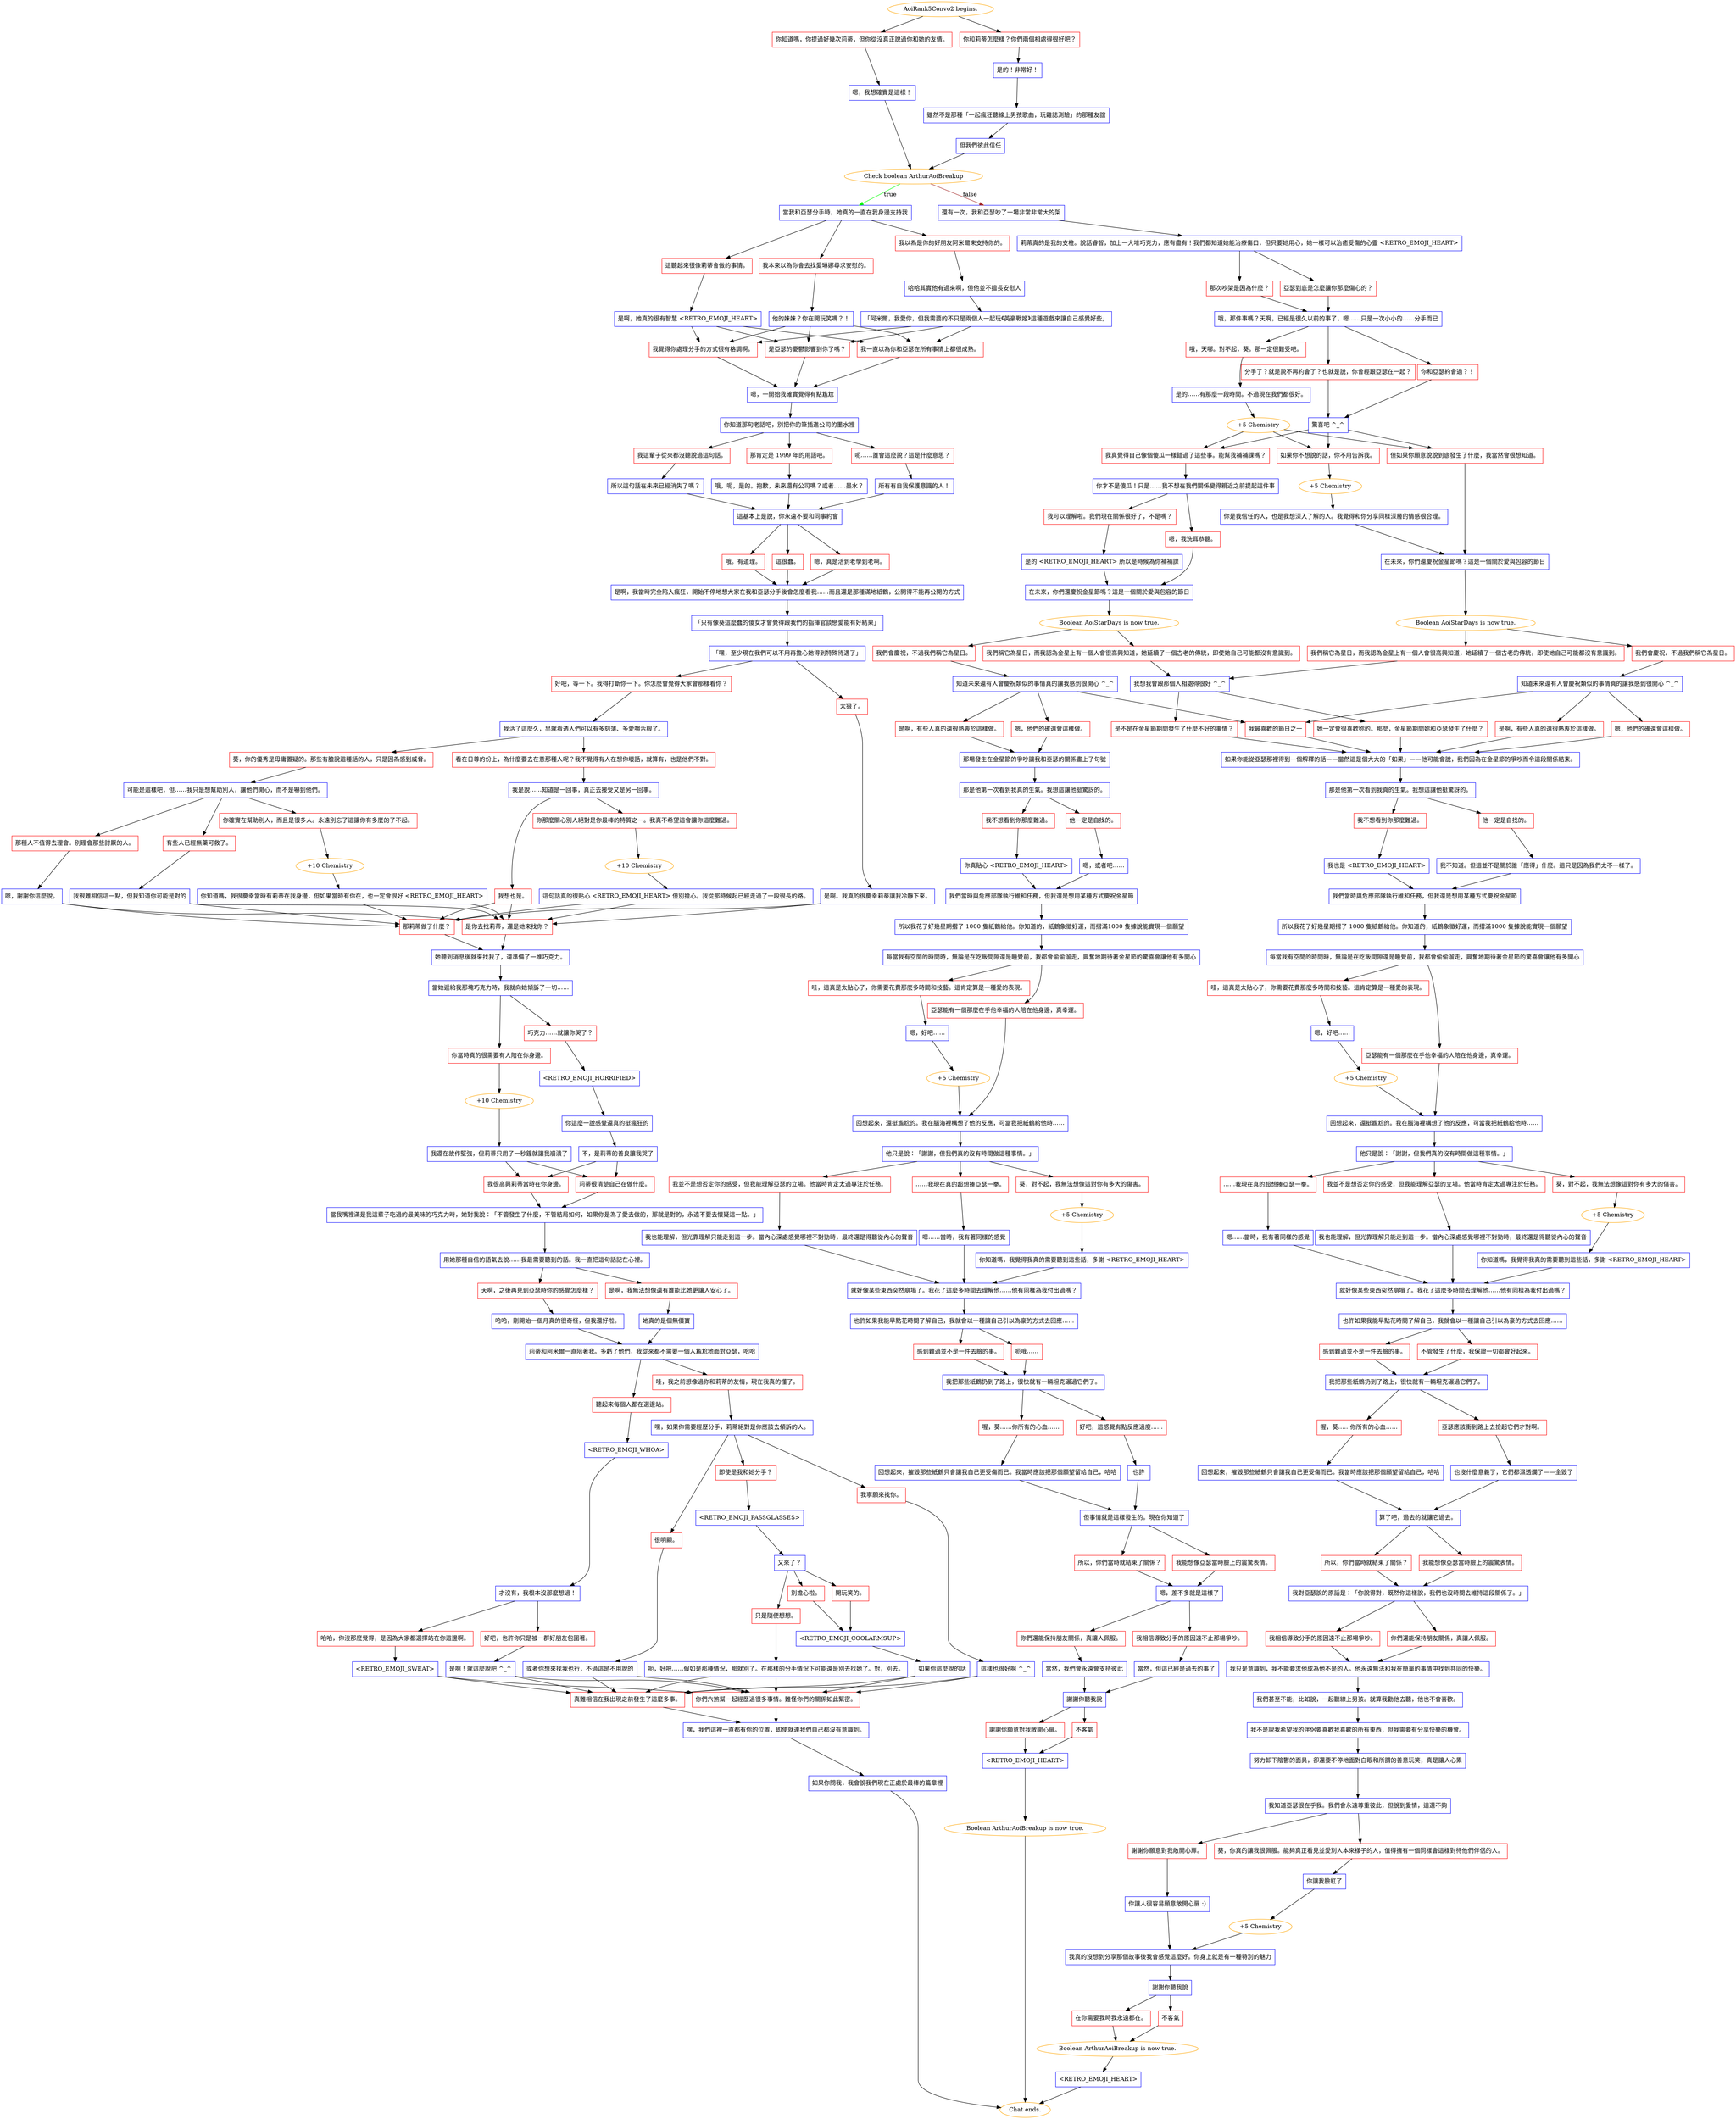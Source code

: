 digraph {
	"AoiRank5Convo2 begins." [color=orange];
		"AoiRank5Convo2 begins." -> j1967753969;
		"AoiRank5Convo2 begins." -> j2873316643;
	j1967753969 [label="你知道嗎，你提過好幾次莉蒂，但你從沒真正說過你和她的友情。",shape=box,color=red];
		j1967753969 -> j940574572;
	j2873316643 [label="你和莉蒂怎麼樣？你們兩個相處得很好吧？",shape=box,color=red];
		j2873316643 -> j3040918585;
	j940574572 [label="嗯，我想確實是這樣！",shape=box,color=blue];
		j940574572 -> j3878575433;
	j3040918585 [label="是的！非常好！",shape=box,color=blue];
		j3040918585 -> j3768206506;
	j3878575433 [label="Check boolean ArthurAoiBreakup",color=orange];
		j3878575433 -> j597158683 [label=true,color=green];
		j3878575433 -> j3804592604 [label=false,color=brown];
	j3768206506 [label="雖然不是那種「一起瘋狂聽線上男孩歌曲，玩雜誌測驗」的那種友誼",shape=box,color=blue];
		j3768206506 -> j1031118201;
	j597158683 [label="當我和亞瑟分手時，她真的一直在我身邊支持我",shape=box,color=blue];
		j597158683 -> j68075782;
		j597158683 -> j1802719223;
		j597158683 -> j1610764153;
	j3804592604 [label="還有一次，我和亞瑟吵了一場非常非常大的架",shape=box,color=blue];
		j3804592604 -> j1577679270;
	j1031118201 [label="但我們彼此信任",shape=box,color=blue];
		j1031118201 -> j3878575433;
	j68075782 [label="我本來以為你會去找愛琳娜尋求安慰的。",shape=box,color=red];
		j68075782 -> j1880405346;
	j1802719223 [label="我以為是你的好朋友阿米爾來支持你的。",shape=box,color=red];
		j1802719223 -> j2134868538;
	j1610764153 [label="這聽起來很像莉蒂會做的事情。",shape=box,color=red];
		j1610764153 -> j2066983571;
	j1577679270 [label="莉蒂真的是我的支柱。說話睿智，加上一大堆巧克力，應有盡有！我們都知道她能治療傷口，但只要她用心，她一樣可以治癒受傷的心靈 <RETRO_EMOJI_HEART>",shape=box,color=blue];
		j1577679270 -> j1561013150;
		j1577679270 -> j363716472;
	j1880405346 [label="他的妹妹？你在開玩笑嗎？！",shape=box,color=blue];
		j1880405346 -> j2939113824;
		j1880405346 -> j3957595892;
		j1880405346 -> j2746584403;
	j2134868538 [label="哈哈其實他有過來啊，但他並不擅長安慰人",shape=box,color=blue];
		j2134868538 -> j1624539033;
	j2066983571 [label="是啊，她真的很有智慧 <RETRO_EMOJI_HEART>",shape=box,color=blue];
		j2066983571 -> j2939113824;
		j2066983571 -> j3957595892;
		j2066983571 -> j2746584403;
	j1561013150 [label="那次吵架是因為什麼？",shape=box,color=red];
		j1561013150 -> j3607411926;
	j363716472 [label="亞瑟到底是怎麼讓你那麼傷心的？",shape=box,color=red];
		j363716472 -> j3607411926;
	j2939113824 [label="是亞瑟的憂鬱影響到你了嗎？",shape=box,color=red];
		j2939113824 -> j1871244037;
	j3957595892 [label="我覺得你處理分手的方式很有格調啊。",shape=box,color=red];
		j3957595892 -> j1871244037;
	j2746584403 [label="我一直以為你和亞瑟在所有事情上都很成熟。",shape=box,color=red];
		j2746584403 -> j1871244037;
	j1624539033 [label="「阿米爾，我愛你，但我需要的不只是兩個人一起玩《英豪戰姬》這種遊戲來讓自己感覺好些」",shape=box,color=blue];
		j1624539033 -> j2939113824;
		j1624539033 -> j3957595892;
		j1624539033 -> j2746584403;
	j3607411926 [label="哦，那件事嗎？天啊，已經是很久以前的事了，嗯……只是一次小小的……分手而已",shape=box,color=blue];
		j3607411926 -> j3153394262;
		j3607411926 -> j1239029902;
		j3607411926 -> j2128655985;
	j1871244037 [label="嗯，一開始我確實覺得有點尷尬",shape=box,color=blue];
		j1871244037 -> j1364587196;
	j3153394262 [label="你和亞瑟約會過？！",shape=box,color=red];
		j3153394262 -> j3673949795;
	j1239029902 [label="分手了？就是說不再約會了？也就是說，你曾經跟亞瑟在一起？",shape=box,color=red];
		j1239029902 -> j3673949795;
	j2128655985 [label="哦，天哪。對不起，葵。那一定很難受吧。",shape=box,color=red];
		j2128655985 -> j823579623;
	j1364587196 [label="你知道那句老話吧，別把你的筆插進公司的墨水裡",shape=box,color=blue];
		j1364587196 -> j2863987772;
		j1364587196 -> j1665622850;
		j1364587196 -> j1711953622;
	j3673949795 [label="驚喜吧 ^_^",shape=box,color=blue];
		j3673949795 -> j1351922297;
		j3673949795 -> j1310191299;
		j3673949795 -> j3452715859;
	j823579623 [label="是的……有那麼一段時間。不過現在我們都很好。",shape=box,color=blue];
		j823579623 -> j4253216978;
	j2863987772 [label="我這輩子從來都沒聽說過這句話。",shape=box,color=red];
		j2863987772 -> j213861738;
	j1665622850 [label="那肯定是 1999 年的用語吧。",shape=box,color=red];
		j1665622850 -> j1276293369;
	j1711953622 [label="呃……誰會這麼說？這是什麼意思？",shape=box,color=red];
		j1711953622 -> j1699519032;
	j1351922297 [label="如果你不想說的話，你不用告訴我。",shape=box,color=red];
		j1351922297 -> j69777635;
	j1310191299 [label="但如果你願意說說到底發生了什麼，我當然會很想知道。",shape=box,color=red];
		j1310191299 -> j928276855;
	j3452715859 [label="我真覺得自己像個傻瓜一樣錯過了這些事。能幫我補補課嗎？",shape=box,color=red];
		j3452715859 -> j512512132;
	j4253216978 [label="+5 Chemistry",color=orange];
		j4253216978 -> j1351922297;
		j4253216978 -> j1310191299;
		j4253216978 -> j3452715859;
	j213861738 [label="所以這句話在未來已經消失了嗎？",shape=box,color=blue];
		j213861738 -> j2274535209;
	j1276293369 [label="哦，呃，是的。抱歉，未來還有公司嗎？或者……墨水？",shape=box,color=blue];
		j1276293369 -> j2274535209;
	j1699519032 [label="所有有自我保護意識的人！",shape=box,color=blue];
		j1699519032 -> j2274535209;
	j69777635 [label="+5 Chemistry",color=orange];
		j69777635 -> j971761462;
	j928276855 [label="在未來，你們還慶祝金星節嗎？這是一個關於愛與包容的節日",shape=box,color=blue];
		j928276855 -> j4226856760;
	j512512132 [label="你才不是傻瓜！只是……我不想在我們關係變得親近之前提起這件事",shape=box,color=blue];
		j512512132 -> j1986167935;
		j512512132 -> j1726138152;
	j2274535209 [label="這基本上是說，你永遠不要和同事約會",shape=box,color=blue];
		j2274535209 -> j1217906614;
		j2274535209 -> j773645334;
		j2274535209 -> j1942009278;
	j971761462 [label="你是我信任的人，也是我想深入了解的人。我覺得和你分享同樣深層的情感很合理。",shape=box,color=blue];
		j971761462 -> j928276855;
	j4226856760 [label="Boolean AoiStarDays is now true.",color=orange];
		j4226856760 -> j2476862527;
		j4226856760 -> j3787830631;
	j1986167935 [label="嗯，我洗耳恭聽。",shape=box,color=red];
		j1986167935 -> j986802337;
	j1726138152 [label="我可以理解啦。我們現在關係很好了，不是嗎？",shape=box,color=red];
		j1726138152 -> j3550158511;
	j1217906614 [label="哦。有道理。",shape=box,color=red];
		j1217906614 -> j3905012136;
	j773645334 [label="這很蠢。",shape=box,color=red];
		j773645334 -> j3905012136;
	j1942009278 [label="嗯，真是活到老學到老啊。",shape=box,color=red];
		j1942009278 -> j3905012136;
	j2476862527 [label="我們會慶祝，不過我們稱它為星日。",shape=box,color=red];
		j2476862527 -> j611027565;
	j3787830631 [label="我們稱它為星日，而我認為金星上有一個人會很高興知道，她延續了一個古老的傳統，即使她自己可能都沒有意識到。",shape=box,color=red];
		j3787830631 -> j1802574343;
	j986802337 [label="在未來，你們還慶祝金星節嗎？這是一個關於愛與包容的節日",shape=box,color=blue];
		j986802337 -> j3431366332;
	j3550158511 [label="是的 <RETRO_EMOJI_HEART> 所以是時候為你補補課",shape=box,color=blue];
		j3550158511 -> j986802337;
	j3905012136 [label="是啊，我當時完全陷入瘋狂，開始不停地想大家在我和亞瑟分手後會怎麼看我……而且還是那種滿地紙鶴，公開得不能再公開的方式",shape=box,color=blue];
		j3905012136 -> j3497900734;
	j611027565 [label="知道未來還有人會慶祝類似的事情真的讓我感到很開心 ^_^",shape=box,color=blue];
		j611027565 -> j2926490054;
		j611027565 -> j2351367727;
		j611027565 -> j306168210;
	j1802574343 [label="我想我會跟那個人相處得很好 ^_^",shape=box,color=blue];
		j1802574343 -> j1571397515;
		j1802574343 -> j2308253478;
	j3431366332 [label="Boolean AoiStarDays is now true.",color=orange];
		j3431366332 -> j4002074353;
		j3431366332 -> j1120455574;
	j3497900734 [label="「只有像葵這麼蠢的傻女才會覺得跟我們的指揮官談戀愛能有好結果」",shape=box,color=blue];
		j3497900734 -> j2514118580;
	j2926490054 [label="嗯，他們的確還會這樣做。",shape=box,color=red];
		j2926490054 -> j2374903186;
	j2351367727 [label="是啊，有些人真的還很熱衷於這樣做。",shape=box,color=red];
		j2351367727 -> j2374903186;
	j306168210 [label="我最喜歡的節日之一",shape=box,color=red];
		j306168210 -> j2374903186;
	j1571397515 [label="她一定會很喜歡妳的。那麼，金星節期間妳和亞瑟發生了什麼？",shape=box,color=red];
		j1571397515 -> j2374903186;
	j2308253478 [label="是不是在金星節期間發生了什麼不好的事情？",shape=box,color=red];
		j2308253478 -> j2374903186;
	j4002074353 [label="我們稱它為星日，而我認為金星上有一個人會很高興知道，她延續了一個古老的傳統，即使她自己可能都沒有意識到。",shape=box,color=red];
		j4002074353 -> j1802574343;
	j1120455574 [label="我們會慶祝，不過我們稱它為星日。",shape=box,color=red];
		j1120455574 -> j1698839768;
	j2514118580 [label="「嘿，至少現在我們可以不用再擔心她得到特殊待遇了」",shape=box,color=blue];
		j2514118580 -> j1857532226;
		j2514118580 -> j2854313397;
	j2374903186 [label="如果你能從亞瑟那裡得到一個解釋的話——當然這是個大大的「如果」——他可能會說，我們因為在金星節的爭吵而令這段關係結束。",shape=box,color=blue];
		j2374903186 -> j2342060432;
	j1698839768 [label="知道未來還有人會慶祝類似的事情真的讓我感到很開心 ^_^",shape=box,color=blue];
		j1698839768 -> j306168210;
		j1698839768 -> j1983632016;
		j1698839768 -> j402243338;
	j1857532226 [label="好吧，等一下。我得打斷你一下。你怎麼會覺得大家會那樣看你？",shape=box,color=red];
		j1857532226 -> j2784546234;
	j2854313397 [label="太狠了。",shape=box,color=red];
		j2854313397 -> j2354125370;
	j2342060432 [label="那是他第一次看到我真的生氣。我想這讓他挺驚訝的。",shape=box,color=blue];
		j2342060432 -> j569801938;
		j2342060432 -> j4176699004;
	j1983632016 [label="是啊，有些人真的還很熱衷於這樣做。",shape=box,color=red];
		j1983632016 -> j1361616133;
	j402243338 [label="嗯，他們的確還會這樣做。",shape=box,color=red];
		j402243338 -> j1361616133;
	j2784546234 [label="我活了這麼久，早就看透人們可以有多刻薄、多愛嚼舌根了。",shape=box,color=blue];
		j2784546234 -> j108201839;
		j2784546234 -> j975391484;
	j2354125370 [label="是啊。我真的很慶幸莉蒂讓我冷靜下來。",shape=box,color=blue];
		j2354125370 -> j4058009390;
		j2354125370 -> j2429215056;
	j569801938 [label="我不想看到你那麼難過。",shape=box,color=red];
		j569801938 -> j751220504;
	j4176699004 [label="他一定是自找的。",shape=box,color=red];
		j4176699004 -> j1298437247;
	j1361616133 [label="那場發生在金星節的爭吵讓我和亞瑟的關係畫上了句號",shape=box,color=blue];
		j1361616133 -> j2451781360;
	j108201839 [label="看在日尊的份上，為什麼要去在意那種人呢？我不覺得有人在想你壞話，就算有，也是他們不對。",shape=box,color=red];
		j108201839 -> j3203932483;
	j975391484 [label="葵，你的優秀是毋庸置疑的。那些有膽說這種話的人，只是因為感到威脅。",shape=box,color=red];
		j975391484 -> j2414633160;
	j4058009390 [label="是你去找莉蒂，還是她來找你？",shape=box,color=red];
		j4058009390 -> j1390304156;
	j2429215056 [label="那莉蒂做了什麼？",shape=box,color=red];
		j2429215056 -> j1390304156;
	j751220504 [label="我也是 <RETRO_EMOJI_HEART>",shape=box,color=blue];
		j751220504 -> j1563769681;
	j1298437247 [label="我不知道。但這並不是關於誰「應得」什麼。這只是因為我們太不一樣了。",shape=box,color=blue];
		j1298437247 -> j1563769681;
	j2451781360 [label="那是他第一次看到我真的生氣。我想這讓他挺驚訝的。",shape=box,color=blue];
		j2451781360 -> j2734157435;
		j2451781360 -> j3234104454;
	j3203932483 [label="我是說……知道是一回事，真正去接受又是另一回事。",shape=box,color=blue];
		j3203932483 -> j3430486166;
		j3203932483 -> j2942961093;
	j2414633160 [label="可能是這樣吧，但……我只是想幫助別人，讓他們開心，而不是嚇到他們。",shape=box,color=blue];
		j2414633160 -> j2974700110;
		j2414633160 -> j2805053888;
		j2414633160 -> j2938091644;
	j1390304156 [label="她聽到消息後就來找我了，還準備了一堆巧克力。",shape=box,color=blue];
		j1390304156 -> j3182399423;
	j1563769681 [label="我們當時與危應部隊執行維和任務，但我還是想用某種方式慶祝金星節",shape=box,color=blue];
		j1563769681 -> j2590198104;
	j2734157435 [label="我不想看到你那麼難過。",shape=box,color=red];
		j2734157435 -> j648463953;
	j3234104454 [label="他一定是自找的。",shape=box,color=red];
		j3234104454 -> j1176381215;
	j3430486166 [label="你那麼關心別人絕對是你最棒的特質之一。我真不希望這會讓你這麼難過。",shape=box,color=red];
		j3430486166 -> j2306681054;
	j2942961093 [label="我想也是。",shape=box,color=red];
		j2942961093 -> j4058009390;
		j2942961093 -> j2429215056;
	j2974700110 [label="那種人不值得去理會。別理會那些討厭的人。",shape=box,color=red];
		j2974700110 -> j2281561273;
	j2805053888 [label="有些人已經無藥可救了。",shape=box,color=red];
		j2805053888 -> j904676329;
	j2938091644 [label="你確實在幫助別人，而且是很多人。永遠別忘了這讓你有多麼的了不起。",shape=box,color=red];
		j2938091644 -> j444811026;
	j3182399423 [label="當她遞給我那塊巧克力時，我就向她傾訴了一切……",shape=box,color=blue];
		j3182399423 -> j4032200396;
		j3182399423 -> j1736716675;
	j2590198104 [label="所以我花了好幾星期摺了 1000 隻紙鶴給他。你知道的，紙鶴象徵好運，而摺滿1000 隻據說能實現一個願望",shape=box,color=blue];
		j2590198104 -> j3083779489;
	j648463953 [label="你真貼心 <RETRO_EMOJI_HEART>",shape=box,color=blue];
		j648463953 -> j2640326485;
	j1176381215 [label="嗯，或者吧……",shape=box,color=blue];
		j1176381215 -> j2640326485;
	j2306681054 [label="+10 Chemistry",color=orange];
		j2306681054 -> j1001056848;
	j2281561273 [label="嗯，謝謝你這麼說。",shape=box,color=blue];
		j2281561273 -> j4058009390;
		j2281561273 -> j2429215056;
	j904676329 [label="我很難相信這一點，但我知道你可能是對的",shape=box,color=blue];
		j904676329 -> j4058009390;
		j904676329 -> j2429215056;
	j444811026 [label="+10 Chemistry",color=orange];
		j444811026 -> j2071404378;
	j4032200396 [label="你當時真的很需要有人陪在你身邊。",shape=box,color=red];
		j4032200396 -> j3465246046;
	j1736716675 [label="巧克力……就讓你哭了？",shape=box,color=red];
		j1736716675 -> j2676521090;
	j3083779489 [label="每當我有空閒的時間時，無論是在吃飯間隙還是睡覺前，我都會偷偷溜走，興奮地期待著金星節的驚喜會讓他有多開心",shape=box,color=blue];
		j3083779489 -> j949547571;
		j3083779489 -> j3397444415;
	j2640326485 [label="我們當時與危應部隊執行維和任務，但我還是想用某種方式慶祝金星節",shape=box,color=blue];
		j2640326485 -> j3213022088;
	j1001056848 [label="這句話真的很貼心 <RETRO_EMOJI_HEART> 但別擔心。我從那時候起已經走過了一段很長的路。",shape=box,color=blue];
		j1001056848 -> j4058009390;
		j1001056848 -> j2429215056;
	j2071404378 [label="你知道嗎，我很慶幸當時有莉蒂在我身邊，但如果當時有你在，也一定會很好 <RETRO_EMOJI_HEART>",shape=box,color=blue];
		j2071404378 -> j4058009390;
		j2071404378 -> j2429215056;
	j3465246046 [label="+10 Chemistry",color=orange];
		j3465246046 -> j170979200;
	j2676521090 [label="<RETRO_EMOJI_HORRIFIED>",shape=box,color=blue];
		j2676521090 -> j4158750047;
	j949547571 [label="哇，這真是太貼心了，你需要花費那麼多時間和技藝。這肯定算是一種愛的表現。",shape=box,color=red];
		j949547571 -> j4070128899;
	j3397444415 [label="亞瑟能有一個那麼在乎他幸福的人陪在他身邊，真幸運。",shape=box,color=red];
		j3397444415 -> j1208676180;
	j3213022088 [label="所以我花了好幾星期摺了 1000 隻紙鶴給他。你知道的，紙鶴象徵好運，而摺滿1000 隻據說能實現一個願望",shape=box,color=blue];
		j3213022088 -> j2827739987;
	j170979200 [label="我還在故作堅強，但莉蒂只用了一秒鐘就讓我崩潰了",shape=box,color=blue];
		j170979200 -> j2386960772;
		j170979200 -> j528334078;
	j4158750047 [label="你這麼一說感覺還真的挺瘋狂的",shape=box,color=blue];
		j4158750047 -> j1893983854;
	j4070128899 [label="嗯，好吧……",shape=box,color=blue];
		j4070128899 -> j4018636315;
	j1208676180 [label="回想起來，還挺尷尬的。我在腦海裡構想了他的反應，可當我把紙鶴給他時……",shape=box,color=blue];
		j1208676180 -> j2249954842;
	j2827739987 [label="每當我有空閒的時間時，無論是在吃飯間隙還是睡覺前，我都會偷偷溜走，興奮地期待著金星節的驚喜會讓他有多開心",shape=box,color=blue];
		j2827739987 -> j1052764015;
		j2827739987 -> j1579466062;
	j2386960772 [label="我很高興莉蒂當時在你身邊。",shape=box,color=red];
		j2386960772 -> j2468308081;
	j528334078 [label="莉蒂很清楚自己在做什麼。",shape=box,color=red];
		j528334078 -> j2468308081;
	j1893983854 [label="不，是莉蒂的善良讓我哭了",shape=box,color=blue];
		j1893983854 -> j2386960772;
		j1893983854 -> j528334078;
	j4018636315 [label="+5 Chemistry",color=orange];
		j4018636315 -> j1208676180;
	j2249954842 [label="他只是說：「謝謝，但我們真的沒有時間做這種事情。」",shape=box,color=blue];
		j2249954842 -> j591342067;
		j2249954842 -> j3457647975;
		j2249954842 -> j1761878120;
	j1052764015 [label="亞瑟能有一個那麼在乎他幸福的人陪在他身邊，真幸運。",shape=box,color=red];
		j1052764015 -> j3160297381;
	j1579466062 [label="哇，這真是太貼心了，你需要花費那麼多時間和技藝。這肯定算是一種愛的表現。",shape=box,color=red];
		j1579466062 -> j126314207;
	j2468308081 [label="當我嘴裡滿是我這輩子吃過的最美味的巧克力時，她對我說：「不管發生了什麼，不管結局如何，如果你是為了愛去做的，那就是對的，永遠不要去懷疑這一點。」",shape=box,color=blue];
		j2468308081 -> j3222746928;
	j591342067 [label="……我現在真的超想揍亞瑟一拳。",shape=box,color=red];
		j591342067 -> j2773285861;
	j3457647975 [label="葵，對不起，我無法想像這對你有多大的傷害。",shape=box,color=red];
		j3457647975 -> j1381010216;
	j1761878120 [label="我並不是想否定你的感受，但我能理解亞瑟的立場。他當時肯定太過專注於任務。",shape=box,color=red];
		j1761878120 -> j1512220593;
	j3160297381 [label="回想起來，還挺尷尬的。我在腦海裡構想了他的反應，可當我把紙鶴給他時……",shape=box,color=blue];
		j3160297381 -> j4267214966;
	j126314207 [label="嗯，好吧……",shape=box,color=blue];
		j126314207 -> j3507532288;
	j3222746928 [label="用她那種自信的語氣去說……我最需要聽到的話。我一直把這句話記在心裡。",shape=box,color=blue];
		j3222746928 -> j783910934;
		j3222746928 -> j49674029;
	j2773285861 [label="嗯……當時，我有著同樣的感覺",shape=box,color=blue];
		j2773285861 -> j603860126;
	j1381010216 [label="+5 Chemistry",color=orange];
		j1381010216 -> j954367181;
	j1512220593 [label="我也能理解，但光靠理解只能走到這一步。當內心深處感覺哪裡不對勁時，最終還是得聽從內心的聲音",shape=box,color=blue];
		j1512220593 -> j603860126;
	j4267214966 [label="他只是說：「謝謝，但我們真的沒有時間做這種事情。」",shape=box,color=blue];
		j4267214966 -> j3989942116;
		j4267214966 -> j4169072653;
		j4267214966 -> j3164115803;
	j3507532288 [label="+5 Chemistry",color=orange];
		j3507532288 -> j3160297381;
	j783910934 [label="天啊，之後再見到亞瑟時你的感覺怎麼樣？",shape=box,color=red];
		j783910934 -> j25745706;
	j49674029 [label="是啊，我無法想像還有誰能比她更讓人安心了。",shape=box,color=red];
		j49674029 -> j692671360;
	j603860126 [label="就好像某些東西突然崩塌了。我花了這麼多時間去理解他……他有同樣為我付出過嗎？",shape=box,color=blue];
		j603860126 -> j2984601713;
	j954367181 [label="你知道嗎，我覺得我真的需要聽到這些話，多謝 <RETRO_EMOJI_HEART>",shape=box,color=blue];
		j954367181 -> j603860126;
	j3989942116 [label="我並不是想否定你的感受，但我能理解亞瑟的立場。他當時肯定太過專注於任務。",shape=box,color=red];
		j3989942116 -> j1830210969;
	j4169072653 [label="葵，對不起，我無法想像這對你有多大的傷害。",shape=box,color=red];
		j4169072653 -> j1375348470;
	j3164115803 [label="……我現在真的超想揍亞瑟一拳。",shape=box,color=red];
		j3164115803 -> j29799643;
	j25745706 [label="哈哈，剛開始一個月真的很奇怪，但我還好啦。",shape=box,color=blue];
		j25745706 -> j3047394709;
	j692671360 [label="她真的是個無價寶",shape=box,color=blue];
		j692671360 -> j3047394709;
	j2984601713 [label="也許如果我能早點花時間了解自己，我就會以一種讓自己引以為豪的方式去回應……",shape=box,color=blue];
		j2984601713 -> j3582284079;
		j2984601713 -> j1870519469;
	j1830210969 [label="我也能理解，但光靠理解只能走到這一步。當內心深處感覺哪裡不對勁時，最終還是得聽從內心的聲音",shape=box,color=blue];
		j1830210969 -> j2352919340;
	j1375348470 [label="+5 Chemistry",color=orange];
		j1375348470 -> j3158803357;
	j29799643 [label="嗯……當時，我有著同樣的感覺",shape=box,color=blue];
		j29799643 -> j2352919340;
	j3047394709 [label="莉蒂和阿米爾一直陪著我。多虧了他們，我從來都不需要一個人尷尬地面對亞瑟，哈哈",shape=box,color=blue];
		j3047394709 -> j3512541862;
		j3047394709 -> j2841971271;
	j3582284079 [label="感到難過並不是一件丟臉的事。",shape=box,color=red];
		j3582284079 -> j3362606820;
	j1870519469 [label="不管發生了什麼，我保證一切都會好起來。",shape=box,color=red];
		j1870519469 -> j3362606820;
	j2352919340 [label="就好像某些東西突然崩塌了。我花了這麼多時間去理解他……他有同樣為我付出過嗎？",shape=box,color=blue];
		j2352919340 -> j3739085138;
	j3158803357 [label="你知道嗎，我覺得我真的需要聽到這些話，多謝 <RETRO_EMOJI_HEART>",shape=box,color=blue];
		j3158803357 -> j2352919340;
	j3512541862 [label="哇，我之前想像過你和莉蒂的友情，現在我真的懂了。",shape=box,color=red];
		j3512541862 -> j2486895898;
	j2841971271 [label="聽起來每個人都在選邊站。",shape=box,color=red];
		j2841971271 -> j1471584525;
	j3362606820 [label="我把那些紙鶴扔到了路上，很快就有一輛坦克碾過它們了。",shape=box,color=blue];
		j3362606820 -> j1046961864;
		j3362606820 -> j730126263;
	j3739085138 [label="也許如果我能早點花時間了解自己，我就會以一種讓自己引以為豪的方式去回應……",shape=box,color=blue];
		j3739085138 -> j244109352;
		j3739085138 -> j2085629344;
	j2486895898 [label="嘿，如果你需要經歷分手，莉蒂絕對是你應該去傾訴的人。",shape=box,color=blue];
		j2486895898 -> j1697669845;
		j2486895898 -> j2506336079;
		j2486895898 -> j3197939930;
	j1471584525 [label="<RETRO_EMOJI_WHOA>",shape=box,color=blue];
		j1471584525 -> j3023775424;
	j1046961864 [label="喔，葵……你所有的心血……",shape=box,color=red];
		j1046961864 -> j1541069902;
	j730126263 [label="亞瑟應該衝到路上去撿起它們才對啊。",shape=box,color=red];
		j730126263 -> j1839634727;
	j244109352 [label="感到難過並不是一件丟臉的事。",shape=box,color=red];
		j244109352 -> j3959792917;
	j2085629344 [label="呃哦……",shape=box,color=red];
		j2085629344 -> j3959792917;
	j1697669845 [label="即使是我和她分手？",shape=box,color=red];
		j1697669845 -> j931273648;
	j2506336079 [label="我寧願來找你。",shape=box,color=red];
		j2506336079 -> j3667496906;
	j3197939930 [label="很明顯。",shape=box,color=red];
		j3197939930 -> j286142854;
	j3023775424 [label="才沒有，我根本沒那麼想過！",shape=box,color=blue];
		j3023775424 -> j463444932;
		j3023775424 -> j1169279895;
	j1541069902 [label="回想起來，摧毀那些紙鶴只會讓我自己更受傷而已。我當時應該把那個願望留給自己，哈哈",shape=box,color=blue];
		j1541069902 -> j179688361;
	j1839634727 [label="也沒什麼意義了，它們都濕透爛了——全毀了",shape=box,color=blue];
		j1839634727 -> j179688361;
	j3959792917 [label="我把那些紙鶴扔到了路上，很快就有一輛坦克碾過它們了。",shape=box,color=blue];
		j3959792917 -> j2069342247;
		j3959792917 -> j1870044435;
	j931273648 [label="<RETRO_EMOJI_PASSGLASSES>",shape=box,color=blue];
		j931273648 -> j1628977974;
	j3667496906 [label="這樣也很好啊 ^_^",shape=box,color=blue];
		j3667496906 -> j1991170630;
		j3667496906 -> j1053585789;
	j286142854 [label="或者你想來找我也行，不過這是不用說的",shape=box,color=blue];
		j286142854 -> j1991170630;
		j286142854 -> j1053585789;
	j463444932 [label="哈哈，你沒那麼覺得，是因為大家都選擇站在你這邊啊。",shape=box,color=red];
		j463444932 -> j105254869;
	j1169279895 [label="好吧，也許你只是被一群好朋友包圍著。",shape=box,color=red];
		j1169279895 -> j2912466707;
	j179688361 [label="算了吧，過去的就讓它過去。",shape=box,color=blue];
		j179688361 -> j3777963967;
		j179688361 -> j779243199;
	j2069342247 [label="喔，葵……你所有的心血……",shape=box,color=red];
		j2069342247 -> j2420677188;
	j1870044435 [label="好吧，這感覺有點反應過度……",shape=box,color=red];
		j1870044435 -> j1315477771;
	j1628977974 [label="又來了？",shape=box,color=blue];
		j1628977974 -> j2720672818;
		j1628977974 -> j3702548468;
		j1628977974 -> j3021991539;
	j1991170630 [label="你們六煞幫一起經歷過很多事情。難怪你們的關係如此緊密。",shape=box,color=red];
		j1991170630 -> j1998321914;
	j1053585789 [label="真難相信在我出現之前發生了這麼多事。",shape=box,color=red];
		j1053585789 -> j1998321914;
	j105254869 [label="<RETRO_EMOJI_SWEAT>",shape=box,color=blue];
		j105254869 -> j1991170630;
		j105254869 -> j1053585789;
	j2912466707 [label="是啊！就這麼說吧 ^_^",shape=box,color=blue];
		j2912466707 -> j1991170630;
		j2912466707 -> j1053585789;
	j3777963967 [label="所以，你們當時就結束了關係？",shape=box,color=red];
		j3777963967 -> j2233982991;
	j779243199 [label="我能想像亞瑟當時臉上的震驚表情。",shape=box,color=red];
		j779243199 -> j2233982991;
	j2420677188 [label="回想起來，摧毀那些紙鶴只會讓我自己更受傷而已。我當時應該把那個願望留給自己，哈哈",shape=box,color=blue];
		j2420677188 -> j2651345346;
	j1315477771 [label="也許",shape=box,color=blue];
		j1315477771 -> j2651345346;
	j2720672818 [label="只是隨便想想。",shape=box,color=red];
		j2720672818 -> j1299673458;
	j3702548468 [label="開玩笑的。",shape=box,color=red];
		j3702548468 -> j2955115204;
	j3021991539 [label="別擔心啦。",shape=box,color=red];
		j3021991539 -> j2955115204;
	j1998321914 [label="嘿，我們這裡一直都有你的位置，即使就連我們自己都沒有意識到。",shape=box,color=blue];
		j1998321914 -> j850020151;
	j2233982991 [label="我對亞瑟說的原話是：「你說得對，既然你這樣說，我們也沒時間去維持這段關係了。」",shape=box,color=blue];
		j2233982991 -> j2360054328;
		j2233982991 -> j3248937882;
	j2651345346 [label="但事情就是這樣發生的。現在你知道了",shape=box,color=blue];
		j2651345346 -> j919634188;
		j2651345346 -> j423068208;
	j1299673458 [label="呃，好吧……假如是那種情況，那就別了。在那樣的分手情況下可能還是別去找她了。對，別去。",shape=box,color=blue];
		j1299673458 -> j1991170630;
		j1299673458 -> j1053585789;
	j2955115204 [label="<RETRO_EMOJI_COOLARMSUP>",shape=box,color=blue];
		j2955115204 -> j3661253594;
	j850020151 [label="如果你問我，我會說我們現在正處於最棒的篇章裡",shape=box,color=blue];
		j850020151 -> "Chat ends.";
	j2360054328 [label="你們還能保持朋友關係，真讓人佩服。",shape=box,color=red];
		j2360054328 -> j830740731;
	j3248937882 [label="我相信導致分手的原因遠不止那場爭吵。",shape=box,color=red];
		j3248937882 -> j830740731;
	j919634188 [label="所以，你們當時就結束了關係？",shape=box,color=red];
		j919634188 -> j1633045113;
	j423068208 [label="我能想像亞瑟當時臉上的震驚表情。",shape=box,color=red];
		j423068208 -> j1633045113;
	j3661253594 [label="如果你這麼說的話",shape=box,color=blue];
		j3661253594 -> j1991170630;
		j3661253594 -> j1053585789;
	"Chat ends." [color=orange];
	j830740731 [label="我只是意識到，我不能要求他成為他不是的人。他永遠無法和我在簡單的事情中找到共同的快樂。",shape=box,color=blue];
		j830740731 -> j2812384868;
	j1633045113 [label="嗯，差不多就是這樣了",shape=box,color=blue];
		j1633045113 -> j1561779178;
		j1633045113 -> j696562189;
	j2812384868 [label="我們甚至不能，比如說，一起聽線上男孩。就算我勸他去聽，他也不會喜歡。",shape=box,color=blue];
		j2812384868 -> j1949812229;
	j1561779178 [label="你們還能保持朋友關係，真讓人佩服。",shape=box,color=red];
		j1561779178 -> j3095825203;
	j696562189 [label="我相信導致分手的原因遠不止那場爭吵。",shape=box,color=red];
		j696562189 -> j1525188915;
	j1949812229 [label="我不是說我希望我的伴侶要喜歡我喜歡的所有東西，但我需要有分享快樂的機會。",shape=box,color=blue];
		j1949812229 -> j3084356751;
	j3095825203 [label="當然，我們會永遠會支持彼此",shape=box,color=blue];
		j3095825203 -> j1218293687;
	j1525188915 [label="當然，但這已經是過去的事了",shape=box,color=blue];
		j1525188915 -> j1218293687;
	j3084356751 [label="努力卸下陰鬱的面具，卻還要不停地面對白眼和所謂的善意玩笑，真是讓人心累",shape=box,color=blue];
		j3084356751 -> j3914577712;
	j1218293687 [label="謝謝你聽我說",shape=box,color=blue];
		j1218293687 -> j3961083784;
		j1218293687 -> j1803749863;
	j3914577712 [label="我知道亞瑟很在乎我。我們會永遠尊重彼此，但說到愛情，這還不夠",shape=box,color=blue];
		j3914577712 -> j773006696;
		j3914577712 -> j2421709677;
	j3961083784 [label="不客氣",shape=box,color=red];
		j3961083784 -> j1632109606;
	j1803749863 [label="謝謝你願意對我敞開心扉。",shape=box,color=red];
		j1803749863 -> j1632109606;
	j773006696 [label="謝謝你願意對我敞開心扉。",shape=box,color=red];
		j773006696 -> j1484764703;
	j2421709677 [label="葵，你真的讓我很佩服。能夠真正看見並愛別人本來樣子的人，值得擁有一個同樣會這樣對待他們伴侶的人。",shape=box,color=red];
		j2421709677 -> j428881350;
	j1632109606 [label="<RETRO_EMOJI_HEART>",shape=box,color=blue];
		j1632109606 -> j4205574074;
	j1484764703 [label="你讓人很容易願意敞開心扉 :)",shape=box,color=blue];
		j1484764703 -> j2575917310;
	j428881350 [label="你讓我臉紅了",shape=box,color=blue];
		j428881350 -> j1976185367;
	j4205574074 [label="Boolean ArthurAoiBreakup is now true.",color=orange];
		j4205574074 -> "Chat ends.";
	j2575917310 [label="我真的沒想到分享那個故事後我會感覺這麼好。你身上就是有一種特別的魅力",shape=box,color=blue];
		j2575917310 -> j681458195;
	j1976185367 [label="+5 Chemistry",color=orange];
		j1976185367 -> j2575917310;
	j681458195 [label="謝謝你聽我說",shape=box,color=blue];
		j681458195 -> j3103254146;
		j681458195 -> j1384327696;
	j3103254146 [label="在你需要我時我永遠都在。",shape=box,color=red];
		j3103254146 -> j2407572271;
	j1384327696 [label="不客氣",shape=box,color=red];
		j1384327696 -> j2407572271;
	j2407572271 [label="Boolean ArthurAoiBreakup is now true.",color=orange];
		j2407572271 -> j1098993356;
	j1098993356 [label="<RETRO_EMOJI_HEART>",shape=box,color=blue];
		j1098993356 -> "Chat ends.";
}